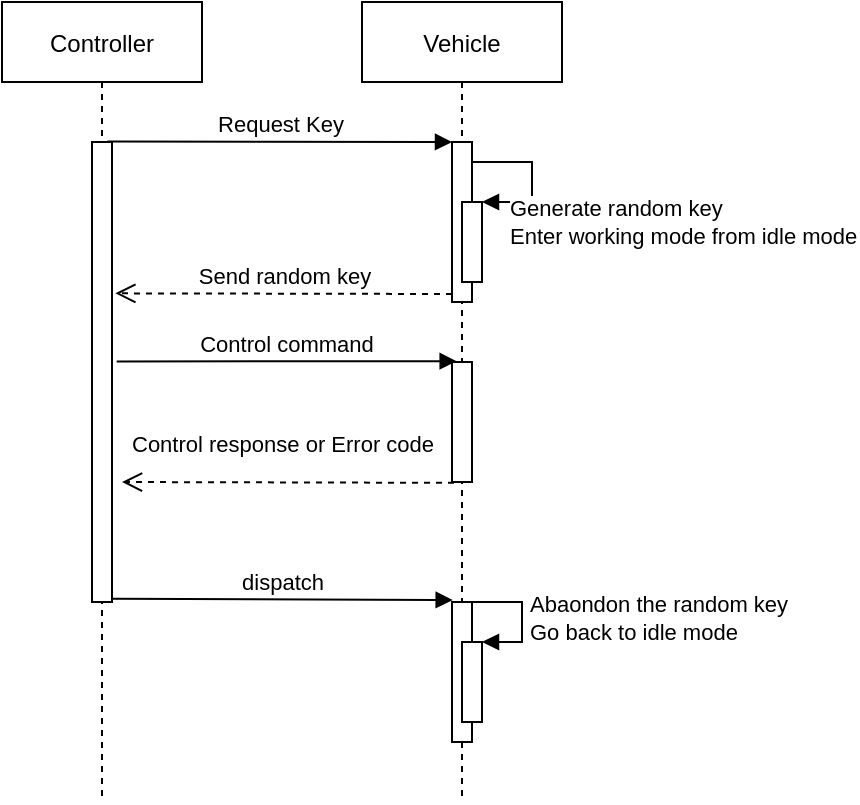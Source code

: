 <mxfile version="15.6.5" type="github">
  <diagram id="kgpKYQtTHZ0yAKxKKP6v" name="Page-1">
    <mxGraphModel dx="554" dy="456" grid="1" gridSize="10" guides="1" tooltips="1" connect="1" arrows="1" fold="1" page="1" pageScale="1" pageWidth="850" pageHeight="1100" math="0" shadow="0">
      <root>
        <mxCell id="0" />
        <mxCell id="1" parent="0" />
        <mxCell id="3nuBFxr9cyL0pnOWT2aG-1" value="Controller" style="shape=umlLifeline;perimeter=lifelinePerimeter;container=1;collapsible=0;recursiveResize=0;rounded=0;shadow=0;strokeWidth=1;fontColor=default;fillColor=default;strokeColor=default;" parent="1" vertex="1">
          <mxGeometry x="130" y="50" width="100" height="400" as="geometry" />
        </mxCell>
        <mxCell id="xSMPxIjG9MjmwalpSGuS-8" value="" style="html=1;points=[];perimeter=orthogonalPerimeter;fontColor=default;strokeColor=default;fillColor=default;" vertex="1" parent="3nuBFxr9cyL0pnOWT2aG-1">
          <mxGeometry x="45" y="70" width="10" height="230" as="geometry" />
        </mxCell>
        <mxCell id="3nuBFxr9cyL0pnOWT2aG-5" value="Vehicle" style="shape=umlLifeline;perimeter=lifelinePerimeter;container=1;collapsible=0;recursiveResize=0;rounded=0;shadow=0;strokeWidth=1;fontColor=default;fillColor=default;strokeColor=default;" parent="1" vertex="1">
          <mxGeometry x="310" y="50" width="100" height="400" as="geometry" />
        </mxCell>
        <mxCell id="xSMPxIjG9MjmwalpSGuS-5" value="" style="html=1;points=[];perimeter=orthogonalPerimeter;fontColor=default;strokeColor=default;fillColor=default;" vertex="1" parent="3nuBFxr9cyL0pnOWT2aG-5">
          <mxGeometry x="45" y="70" width="10" height="80" as="geometry" />
        </mxCell>
        <mxCell id="xSMPxIjG9MjmwalpSGuS-9" value="" style="html=1;points=[];perimeter=orthogonalPerimeter;fontColor=default;strokeColor=default;fillColor=default;" vertex="1" parent="3nuBFxr9cyL0pnOWT2aG-5">
          <mxGeometry x="50" y="100" width="10" height="40" as="geometry" />
        </mxCell>
        <mxCell id="xSMPxIjG9MjmwalpSGuS-10" value="Generate random key&lt;br&gt;Enter working mode from idle mode" style="edgeStyle=orthogonalEdgeStyle;html=1;align=left;spacingLeft=2;endArrow=block;rounded=0;entryX=1;entryY=0;labelBackgroundColor=default;fontColor=default;strokeColor=default;fillColor=default;" edge="1" target="xSMPxIjG9MjmwalpSGuS-9" parent="3nuBFxr9cyL0pnOWT2aG-5">
          <mxGeometry x="0.733" y="10" relative="1" as="geometry">
            <mxPoint x="55" y="80" as="sourcePoint" />
            <Array as="points">
              <mxPoint x="85" y="80" />
            </Array>
            <mxPoint as="offset" />
          </mxGeometry>
        </mxCell>
        <mxCell id="xSMPxIjG9MjmwalpSGuS-12" value="" style="html=1;points=[];perimeter=orthogonalPerimeter;fontColor=default;strokeColor=default;fillColor=default;" vertex="1" parent="3nuBFxr9cyL0pnOWT2aG-5">
          <mxGeometry x="45" y="180" width="10" height="60" as="geometry" />
        </mxCell>
        <mxCell id="xSMPxIjG9MjmwalpSGuS-17" value="" style="html=1;points=[];perimeter=orthogonalPerimeter;fontColor=default;strokeColor=default;fillColor=default;" vertex="1" parent="3nuBFxr9cyL0pnOWT2aG-5">
          <mxGeometry x="45" y="300" width="10" height="70" as="geometry" />
        </mxCell>
        <mxCell id="xSMPxIjG9MjmwalpSGuS-18" value="" style="html=1;points=[];perimeter=orthogonalPerimeter;fontColor=default;strokeColor=default;fillColor=default;" vertex="1" parent="3nuBFxr9cyL0pnOWT2aG-5">
          <mxGeometry x="50" y="320" width="10" height="40" as="geometry" />
        </mxCell>
        <mxCell id="xSMPxIjG9MjmwalpSGuS-19" value="Abaondon the random key&lt;br&gt;Go back to idle mode" style="edgeStyle=orthogonalEdgeStyle;html=1;align=left;spacingLeft=2;endArrow=block;rounded=0;entryX=1;entryY=0;labelBackgroundColor=default;fontColor=default;strokeColor=default;fillColor=default;" edge="1" target="xSMPxIjG9MjmwalpSGuS-18" parent="3nuBFxr9cyL0pnOWT2aG-5">
          <mxGeometry relative="1" as="geometry">
            <mxPoint x="55" y="300" as="sourcePoint" />
            <Array as="points">
              <mxPoint x="80" y="300" />
            </Array>
          </mxGeometry>
        </mxCell>
        <mxCell id="xSMPxIjG9MjmwalpSGuS-6" value="Request Key" style="html=1;verticalAlign=bottom;endArrow=block;entryX=0;entryY=0;rounded=0;labelBackgroundColor=default;fontColor=default;strokeColor=default;fillColor=default;exitX=0.767;exitY=-0.001;exitDx=0;exitDy=0;exitPerimeter=0;" edge="1" target="xSMPxIjG9MjmwalpSGuS-5" parent="1" source="xSMPxIjG9MjmwalpSGuS-8">
          <mxGeometry relative="1" as="geometry">
            <mxPoint x="190" y="120" as="sourcePoint" />
          </mxGeometry>
        </mxCell>
        <mxCell id="xSMPxIjG9MjmwalpSGuS-7" value="Send random key" style="html=1;verticalAlign=bottom;endArrow=open;dashed=1;endSize=8;exitX=0;exitY=0.95;rounded=0;labelBackgroundColor=default;fontColor=default;strokeColor=default;fillColor=default;entryX=1.167;entryY=0.329;entryDx=0;entryDy=0;entryPerimeter=0;" edge="1" source="xSMPxIjG9MjmwalpSGuS-5" parent="1" target="xSMPxIjG9MjmwalpSGuS-8">
          <mxGeometry relative="1" as="geometry">
            <mxPoint x="190" y="196" as="targetPoint" />
          </mxGeometry>
        </mxCell>
        <mxCell id="xSMPxIjG9MjmwalpSGuS-15" value="Control response or Error code" style="html=1;verticalAlign=bottom;endArrow=open;dashed=1;endSize=8;rounded=0;labelBackgroundColor=default;fontColor=default;strokeColor=default;fillColor=default;exitX=0.1;exitY=1.007;exitDx=0;exitDy=0;exitPerimeter=0;" edge="1" parent="1" source="xSMPxIjG9MjmwalpSGuS-12">
          <mxGeometry x="0.036" y="-10" relative="1" as="geometry">
            <mxPoint x="330" y="290" as="sourcePoint" />
            <mxPoint x="190" y="290" as="targetPoint" />
            <mxPoint as="offset" />
          </mxGeometry>
        </mxCell>
        <mxCell id="xSMPxIjG9MjmwalpSGuS-16" value="dispatch" style="html=1;verticalAlign=bottom;endArrow=block;rounded=0;labelBackgroundColor=default;fontColor=default;strokeColor=default;fillColor=default;entryX=0.033;entryY=-0.014;entryDx=0;entryDy=0;entryPerimeter=0;exitX=1.033;exitY=0.993;exitDx=0;exitDy=0;exitPerimeter=0;" edge="1" parent="1" source="xSMPxIjG9MjmwalpSGuS-8" target="xSMPxIjG9MjmwalpSGuS-17">
          <mxGeometry width="80" relative="1" as="geometry">
            <mxPoint x="240" y="349" as="sourcePoint" />
            <mxPoint x="300" y="350" as="targetPoint" />
          </mxGeometry>
        </mxCell>
        <mxCell id="xSMPxIjG9MjmwalpSGuS-11" value="Control command" style="html=1;verticalAlign=bottom;endArrow=block;rounded=0;labelBackgroundColor=default;fontColor=default;strokeColor=default;fillColor=default;entryX=0.233;entryY=-0.007;entryDx=0;entryDy=0;entryPerimeter=0;exitX=1.233;exitY=0.477;exitDx=0;exitDy=0;exitPerimeter=0;" edge="1" parent="1" source="xSMPxIjG9MjmwalpSGuS-8" target="xSMPxIjG9MjmwalpSGuS-12">
          <mxGeometry width="80" relative="1" as="geometry">
            <mxPoint x="190" y="230" as="sourcePoint" />
            <mxPoint x="340" y="240" as="targetPoint" />
          </mxGeometry>
        </mxCell>
      </root>
    </mxGraphModel>
  </diagram>
</mxfile>
